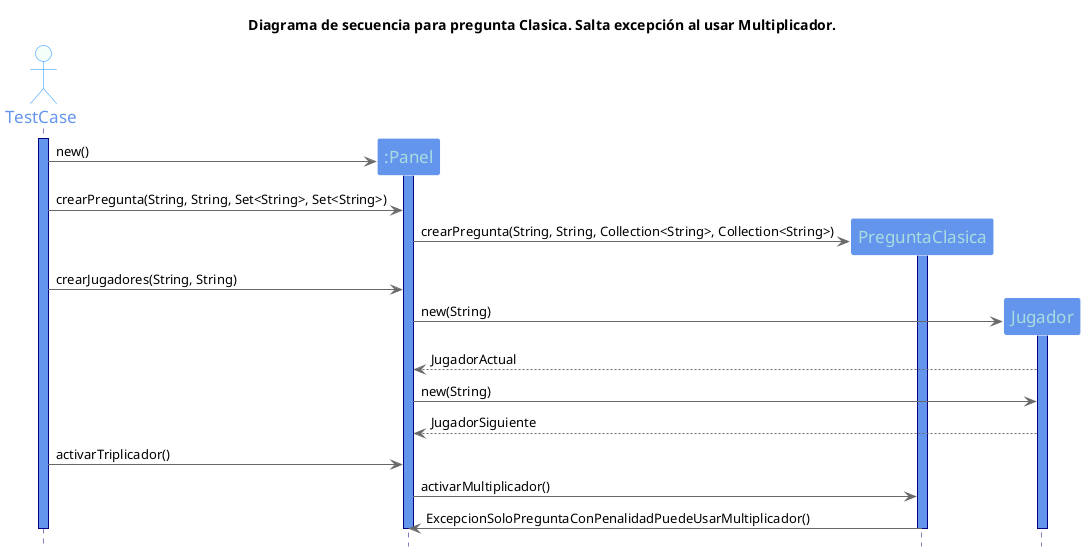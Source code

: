 @startuml

title Diagrama de secuencia para pregunta Clasica. Salta excepción al usar Multiplicador.

hide footbox
skinparam backgroundColor white

skinparam sequence {
ArrowColor DimGray
ActorBorderColor DodgerBlue
LifeLineBorderColor Navy
LifeLineBackgroundColor CornflowerBlue
ParticipantBorderColor LighSlateGray
ParticipantBackgroundColor CornflowerBlue
ParticipantFontName Impact
ParticipantFontSize 17
ParticipantFontColor #A9DCDF
ActorBackgroundColor mintCream
ActorFontColor CornflowerBlue
ActorFontSize 17
ActorFontName Aapex
}

actor TestCase
activate TestCase

participant ":Panel" as Panel
create Panel
TestCase -> Panel : new()
activate Panel

TestCase -> Panel : crearPregunta(String, String, Set<String>, Set<String>)



create PreguntaClasica
Panel -> PreguntaClasica : crearPregunta(String, String, Collection<String>, Collection<String>)
activate PreguntaClasica

TestCase -> Panel: crearJugadores(String, String)
create Jugador
Panel -> Jugador: new(String)
activate Jugador
Jugador --> Panel: JugadorActual
Panel -> Jugador: new(String)
Jugador --> Panel: JugadorSiguiente

TestCase -> Panel: activarTriplicador()
Panel -> PreguntaClasica: activarMultiplicador()
PreguntaClasica -> Panel : ExcepcionSoloPreguntaConPenalidadPuedeUsarMultiplicador()

deactivate PreguntaClasica
deactivate Jugador
deactivate Panel
deactivate TestCase

@enduml